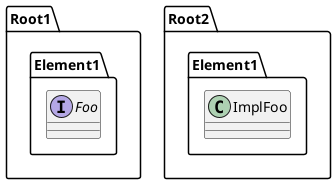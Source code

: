 {
  "sha1": "f50v85srjcfayxnff7z115yvb1719ft",
  "insertion": {
    "when": "2024-06-01T09:03:05.511Z",
    "user": "plantuml@gmail.com"
  }
}
@startuml 
namespace Root1 {
  namespace Element1 {
     interface Foo
  }
}

namespace Root2 {
  namespace Element1 {
     class ImplFoo
  }
}

@enduml 
